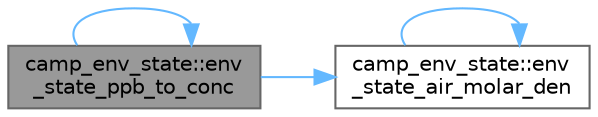 digraph "camp_env_state::env_state_ppb_to_conc"
{
 // LATEX_PDF_SIZE
  bgcolor="transparent";
  edge [fontname=Helvetica,fontsize=10,labelfontname=Helvetica,labelfontsize=10];
  node [fontname=Helvetica,fontsize=10,shape=box,height=0.2,width=0.4];
  rankdir="LR";
  Node1 [label="camp_env_state::env\l_state_ppb_to_conc",height=0.2,width=0.4,color="gray40", fillcolor="grey60", style="filled", fontcolor="black",tooltip="Convert (ppb) to (molecules m^{-3})."];
  Node1 -> Node2 [color="steelblue1",style="solid"];
  Node2 [label="camp_env_state::env\l_state_air_molar_den",height=0.2,width=0.4,color="grey40", fillcolor="white", style="filled",URL="$namespacecamp__env__state.html#a1f549c4ca4ea9f5209b75fec899cb0a9",tooltip="Air molar density (mol m^{-3})."];
  Node2 -> Node2 [color="steelblue1",style="solid"];
  Node1 -> Node1 [color="steelblue1",style="solid"];
}
